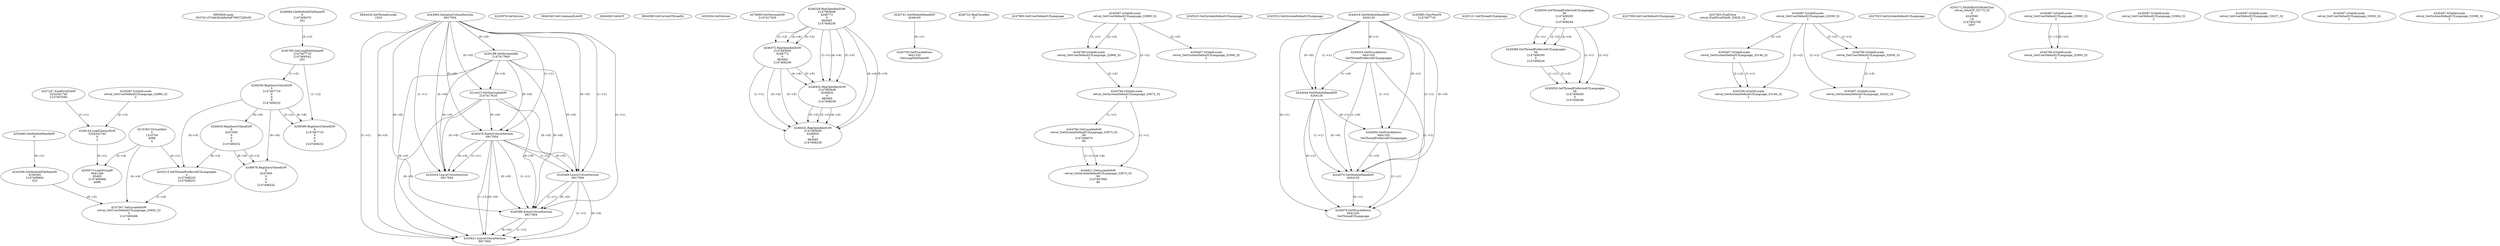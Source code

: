// Global SCDG with merge call
digraph {
	0 [label="6850628.main
0037d1157a0e3b3a9a548706072d5c09"]
	1 [label="4254480.GetModuleHandleW
0"]
	2 [label="6844434.SetThreadLocale
1024"]
	3 [label="4243965.InitializeCriticalSection
6917004"]
	4 [label="4243979.GetVersion
"]
	5 [label="4250188.GetSystemInfo
2147417660"]
	3 -> 5 [label="(0-->0)"]
	6 [label="6844540.GetCommandLineW
"]
	7 [label="4214413.GetStartupInfoW
2147417624"]
	3 -> 7 [label="(0-->0)"]
	5 -> 7 [label="(0-->0)"]
	8 [label="6844560.GetACP
"]
	9 [label="6844580.GetCurrentThreadId
"]
	10 [label="4250204.GetVersion
"]
	11 [label="4276690.GetVersionExW
2147417420"]
	12 [label="4243306.GetModuleFileNameW
4194304
2147408904
522"]
	1 -> 12 [label="(0-->1)"]
	13 [label="4248064.GetModuleFileNameW
0
2147408370
261"]
	14 [label="4215383.VirtualAlloc
0
1310704
4096
4"]
	15 [label="4246338.RegOpenKeyExW
2147483649
4246772
0
983065
2147408236"]
	16 [label="4245741.GetModuleHandleW
4246160"]
	17 [label="4245758.GetProcAddress
9441320
GetLongPathNameW"]
	16 -> 17 [label="(0-->1)"]
	18 [label="4245785.GetLongPathNameW
2147407710
2147406542
261"]
	13 -> 18 [label="(3-->3)"]
	19 [label="4246556.RegQueryValueExW
0
2147407710
0
0
0
2147408232"]
	18 -> 19 [label="(1-->2)"]
	20 [label="4246635.RegQueryValueExW
0
4247000
0
0
0
2147408232"]
	19 -> 20 [label="(6-->6)"]
	21 [label="4246722.RegCloseKey
0"]
	22 [label="4247883.GetUserDefaultUILanguage
"]
	23 [label="4245418.EnterCriticalSection
6917004"]
	3 -> 23 [label="(1-->1)"]
	3 -> 23 [label="(0-->0)"]
	5 -> 23 [label="(0-->0)"]
	7 -> 23 [label="(0-->0)"]
	24 [label="4245469.LeaveCriticalSection
6917004"]
	3 -> 24 [label="(1-->1)"]
	23 -> 24 [label="(1-->1)"]
	3 -> 24 [label="(0-->0)"]
	5 -> 24 [label="(0-->0)"]
	7 -> 24 [label="(0-->0)"]
	23 -> 24 [label="(0-->0)"]
	25 [label="4245487.IsValidLocale
retval_GetUserDefaultUILanguage_32969_32
2"]
	26 [label="4244766.IsValidLocale
retval_GetUserDefaultUILanguage_32969_32
2"]
	25 -> 26 [label="(1-->1)"]
	25 -> 26 [label="(2-->2)"]
	27 [label="4245525.GetSystemDefaultUILanguage
"]
	28 [label="4245552.GetSystemDefaultUILanguage
"]
	29 [label="4244766.IsValidLocale
retval_GetSystemDefaultUILanguage_33873_32
2"]
	25 -> 29 [label="(2-->2)"]
	26 -> 29 [label="(2-->2)"]
	30 [label="4244794.GetLocaleInfoW
retval_GetSystemDefaultUILanguage_33873_32
89
2147408070
85"]
	29 -> 30 [label="(1-->1)"]
	31 [label="4244811.GetLocaleInfoW
retval_GetSystemDefaultUILanguage_33873_32
90
2147407900
85"]
	29 -> 31 [label="(1-->1)"]
	30 -> 31 [label="(1-->1)"]
	30 -> 31 [label="(4-->4)"]
	32 [label="4244018.GetModuleHandleW
4244120"]
	33 [label="4244024.GetProcAddress
9441320
GetThreadPreferredUILanguages"]
	32 -> 33 [label="(0-->1)"]
	34 [label="4244044.GetModuleHandleW
4244120"]
	32 -> 34 [label="(1-->1)"]
	32 -> 34 [label="(0-->0)"]
	33 -> 34 [label="(1-->0)"]
	35 [label="4244050.GetProcAddress
9441320
SetThreadPreferredUILanguages"]
	32 -> 35 [label="(0-->1)"]
	33 -> 35 [label="(1-->1)"]
	34 -> 35 [label="(0-->1)"]
	36 [label="4244070.GetModuleHandleW
4244120"]
	32 -> 36 [label="(1-->1)"]
	34 -> 36 [label="(1-->1)"]
	32 -> 36 [label="(0-->0)"]
	33 -> 36 [label="(1-->0)"]
	34 -> 36 [label="(0-->0)"]
	35 -> 36 [label="(1-->0)"]
	37 [label="4244076.GetProcAddress
9441320
GetThreadUILanguage"]
	32 -> 37 [label="(0-->1)"]
	33 -> 37 [label="(1-->1)"]
	34 -> 37 [label="(0-->1)"]
	35 -> 37 [label="(1-->1)"]
	36 -> 37 [label="(0-->1)"]
	38 [label="4246372.RegOpenKeyExW
2147483650
4246772
0
983065
2147408236"]
	15 -> 38 [label="(2-->2)"]
	15 -> 38 [label="(4-->4)"]
	15 -> 38 [label="(5-->5)"]
	39 [label="4246402.RegOpenKeyExW
2147483649
4246832
0
983065
2147408236"]
	15 -> 39 [label="(1-->1)"]
	15 -> 39 [label="(4-->4)"]
	38 -> 39 [label="(4-->4)"]
	15 -> 39 [label="(5-->5)"]
	38 -> 39 [label="(5-->5)"]
	40 [label="4246432.RegOpenKeyExW
2147483650
4246832
0
983065
2147408236"]
	38 -> 40 [label="(1-->1)"]
	39 -> 40 [label="(2-->2)"]
	15 -> 40 [label="(4-->4)"]
	38 -> 40 [label="(4-->4)"]
	39 -> 40 [label="(4-->4)"]
	15 -> 40 [label="(5-->5)"]
	38 -> 40 [label="(5-->5)"]
	39 -> 40 [label="(5-->5)"]
	41 [label="4245683.CharNextW
2147407716"]
	42 [label="4245487.IsValidLocale
retval_GetUserDefaultUILanguage_32966_32
2"]
	43 [label="4245121.GetThreadUILanguage
"]
	44 [label="4245059.GetThreadPreferredUILanguages
56
2147408200
0
2147408244"]
	45 [label="4245088.GetThreadPreferredUILanguages
56
2147408200
0
2147408244"]
	44 -> 45 [label="(1-->1)"]
	44 -> 45 [label="(2-->2)"]
	44 -> 45 [label="(4-->4)"]
	46 [label="4245215.SetThreadPreferredUILanguages
4
2147408220
2147408232"]
	14 -> 46 [label="(4-->1)"]
	19 -> 46 [label="(6-->3)"]
	20 -> 46 [label="(6-->3)"]
	47 [label="4245059.GetThreadPreferredUILanguages
56
2147408200
0
2147408240"]
	44 -> 47 [label="(1-->1)"]
	45 -> 47 [label="(1-->1)"]
	44 -> 47 [label="(2-->2)"]
	45 -> 47 [label="(2-->2)"]
	48 [label="4245580.EnterCriticalSection
6917004"]
	3 -> 48 [label="(1-->1)"]
	23 -> 48 [label="(1-->1)"]
	24 -> 48 [label="(1-->1)"]
	3 -> 48 [label="(0-->0)"]
	5 -> 48 [label="(0-->0)"]
	7 -> 48 [label="(0-->0)"]
	23 -> 48 [label="(0-->0)"]
	24 -> 48 [label="(0-->0)"]
	49 [label="4245621.LeaveCriticalSection
6917004"]
	3 -> 49 [label="(1-->1)"]
	23 -> 49 [label="(1-->1)"]
	24 -> 49 [label="(1-->1)"]
	48 -> 49 [label="(1-->1)"]
	3 -> 49 [label="(0-->0)"]
	5 -> 49 [label="(0-->0)"]
	7 -> 49 [label="(0-->0)"]
	23 -> 49 [label="(0-->0)"]
	24 -> 49 [label="(0-->0)"]
	48 -> 49 [label="(0-->0)"]
	50 [label="4247558.GetUserDefaultUILanguage
"]
	51 [label="4247567.GetLocaleInfoW
retval_GetUserDefaultUILanguage_33602_32
3
2147408268
4"]
	12 -> 51 [label="(0-->2)"]
	14 -> 51 [label="(4-->4)"]
	46 -> 51 [label="(1-->4)"]
	52 [label="4247247.FindFirstFileW
3224341740
2147407640"]
	53 [label="4247263.FindClose
retval_FindFirstFileW_33620_32"]
	54 [label="4248145.LoadLibraryExW
3224341740
0
2"]
	52 -> 54 [label="(1-->1)"]
	42 -> 54 [label="(2-->3)"]
	55 [label="4250073.LoadStringW
9441348
65485
2147409468
4096"]
	54 -> 55 [label="(0-->1)"]
	14 -> 55 [label="(3-->4)"]
	56 [label="4246599.RegQueryValueExW
0
2147407710
0
0
0
2147408232"]
	18 -> 56 [label="(1-->2)"]
	19 -> 56 [label="(2-->2)"]
	19 -> 56 [label="(6-->6)"]
	57 [label="4245487.IsValidLocale
retval_GetUserDefaultUILanguage_32939_32
2"]
	58 [label="4247923.GetSystemDefaultUILanguage
"]
	59 [label="4245487.IsValidLocale
retval_GetSystemDefaultUILanguage_33146_32
2"]
	57 -> 59 [label="(2-->2)"]
	60 [label="4250171.MultiByteToWideChar
retval_GetACP_32773_32
0
4243560
16
2147403704
2047"]
	61 [label="4245487.IsValidLocale
retval_GetUserDefaultUILanguage_32993_32
2"]
	62 [label="4244766.IsValidLocale
retval_GetUserDefaultUILanguage_32993_32
2"]
	61 -> 62 [label="(1-->1)"]
	61 -> 62 [label="(2-->2)"]
	63 [label="4246676.RegQueryValueExW
0
4247000
0
0
0
2147408232"]
	20 -> 63 [label="(2-->2)"]
	19 -> 63 [label="(6-->6)"]
	20 -> 63 [label="(6-->6)"]
	64 [label="4245487.IsValidLocale
retval_GetUserDefaultUILanguage_32904_32
2"]
	65 [label="4244766.IsValidLocale
retval_GetUserDefaultUILanguage_32939_32
2"]
	57 -> 65 [label="(1-->1)"]
	57 -> 65 [label="(2-->2)"]
	66 [label="4245487.IsValidLocale
retval_GetSystemDefaultUILanguage_33243_32
2"]
	57 -> 66 [label="(2-->2)"]
	65 -> 66 [label="(2-->2)"]
	67 [label="4245487.IsValidLocale
retval_GetUserDefaultUILanguage_33237_32
2"]
	68 [label="4244766.IsValidLocale
retval_GetSystemDefaultUILanguage_33146_32
2"]
	59 -> 68 [label="(1-->1)"]
	57 -> 68 [label="(2-->2)"]
	59 -> 68 [label="(2-->2)"]
	69 [label="4245487.IsValidLocale
retval_GetSystemDefaultUILanguage_33368_32
2"]
	25 -> 69 [label="(2-->2)"]
	70 [label="4245487.IsValidLocale
retval_GetUserDefaultUILanguage_32902_32
2"]
	71 [label="4245454.LeaveCriticalSection
6917004"]
	3 -> 71 [label="(1-->1)"]
	23 -> 71 [label="(1-->1)"]
	3 -> 71 [label="(0-->0)"]
	5 -> 71 [label="(0-->0)"]
	7 -> 71 [label="(0-->0)"]
	23 -> 71 [label="(0-->0)"]
	72 [label="4245487.IsValidLocale
retval_GetSystemDefaultUILanguage_33398_32
2"]
}

